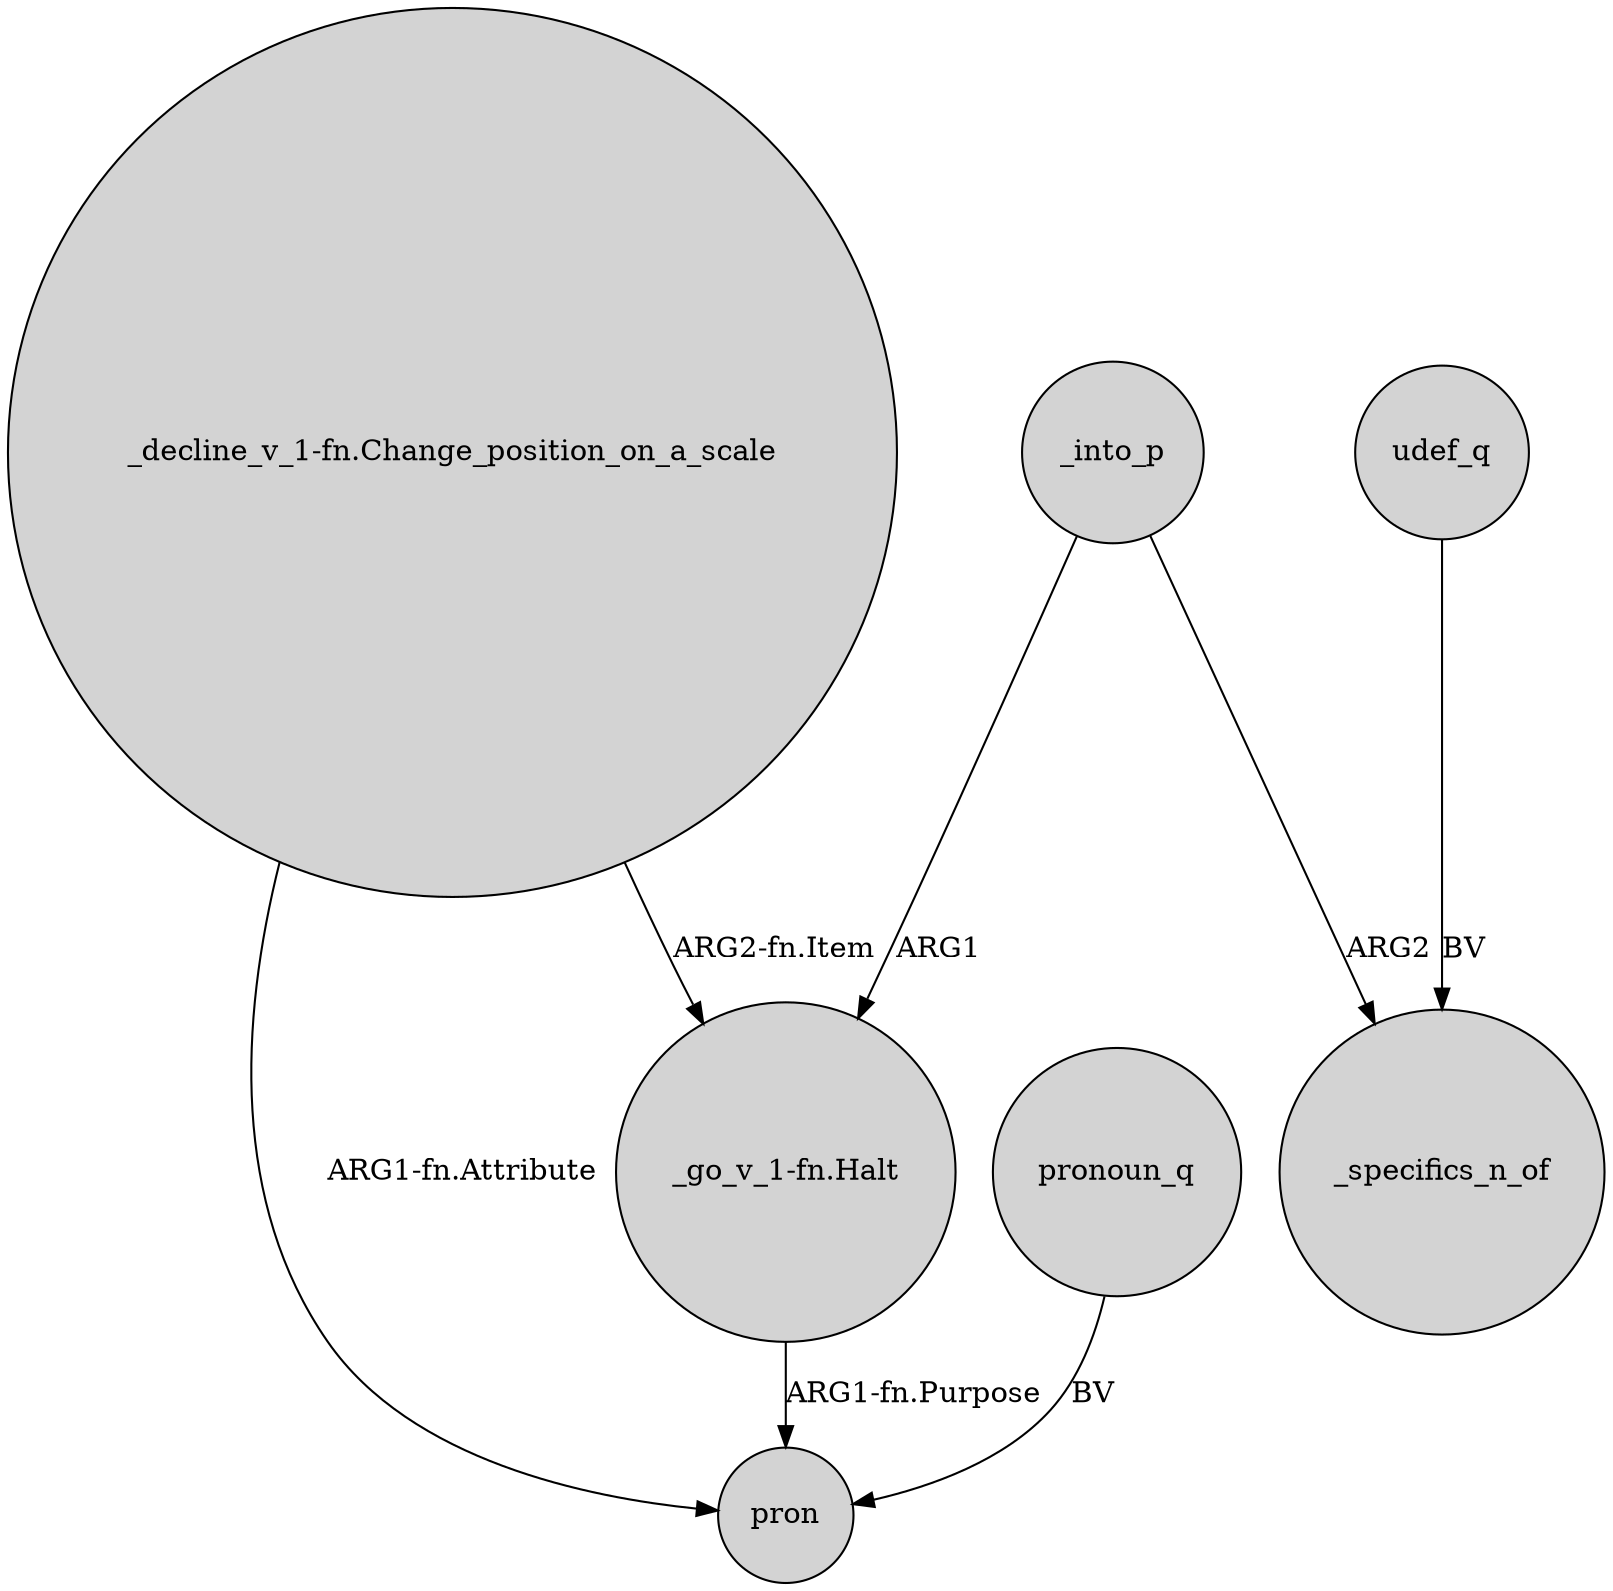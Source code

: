 digraph {
	node [shape=circle style=filled]
	"_go_v_1-fn.Halt" -> pron [label="ARG1-fn.Purpose"]
	"_decline_v_1-fn.Change_position_on_a_scale" -> pron [label="ARG1-fn.Attribute"]
	_into_p -> "_go_v_1-fn.Halt" [label=ARG1]
	udef_q -> _specifics_n_of [label=BV]
	"_decline_v_1-fn.Change_position_on_a_scale" -> "_go_v_1-fn.Halt" [label="ARG2-fn.Item"]
	pronoun_q -> pron [label=BV]
	_into_p -> _specifics_n_of [label=ARG2]
}
